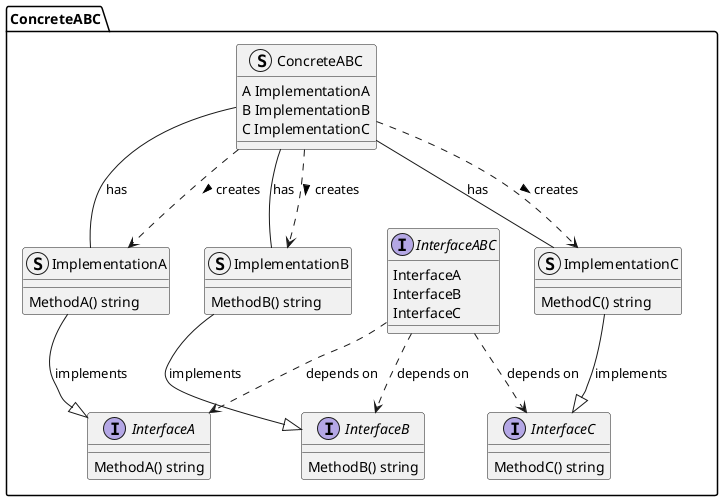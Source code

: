 @startuml
package ConcreteABC {

  interface InterfaceABC {
    {field} InterfaceA
    {field} InterfaceB
    {field} InterfaceC
  }

  interface InterfaceA {
    MethodA() string
  }

  interface InterfaceB {
    MethodB() string
  }

  interface InterfaceC {
    MethodC() string
  }

  struct ImplementationA {
    MethodA() string
  }

  struct ImplementationB {
    MethodB() string
  }

  struct ImplementationC {
    MethodC() string
  }

  struct ConcreteABC {
    {field} A ImplementationA
    {field} B ImplementationB
    {field} C ImplementationC
  }

  InterfaceABC ..> InterfaceA : depends on
  InterfaceABC ..> InterfaceB : depends on
  InterfaceABC ..> InterfaceC : depends on

  ImplementationA --|> InterfaceA : implements
  ImplementationB --|> InterfaceB : implements
  ImplementationC --|> InterfaceC : implements

  ConcreteABC -- ImplementationA : has
  ConcreteABC -- ImplementationB : has
  ConcreteABC -- ImplementationC : has

  ConcreteABC ..> ImplementationA : creates >
  ConcreteABC ..> ImplementationB : creates >
  ConcreteABC ..> ImplementationC : creates >
}
@enduml
